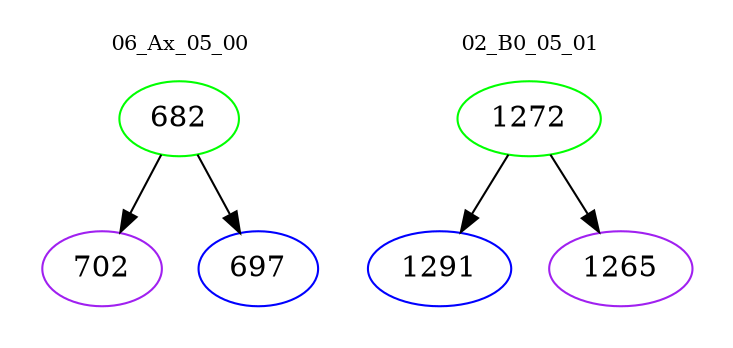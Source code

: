 digraph{
subgraph cluster_0 {
color = white
label = "06_Ax_05_00";
fontsize=10;
T0_682 [label="682", color="green"]
T0_682 -> T0_702 [color="black"]
T0_702 [label="702", color="purple"]
T0_682 -> T0_697 [color="black"]
T0_697 [label="697", color="blue"]
}
subgraph cluster_1 {
color = white
label = "02_B0_05_01";
fontsize=10;
T1_1272 [label="1272", color="green"]
T1_1272 -> T1_1291 [color="black"]
T1_1291 [label="1291", color="blue"]
T1_1272 -> T1_1265 [color="black"]
T1_1265 [label="1265", color="purple"]
}
}
